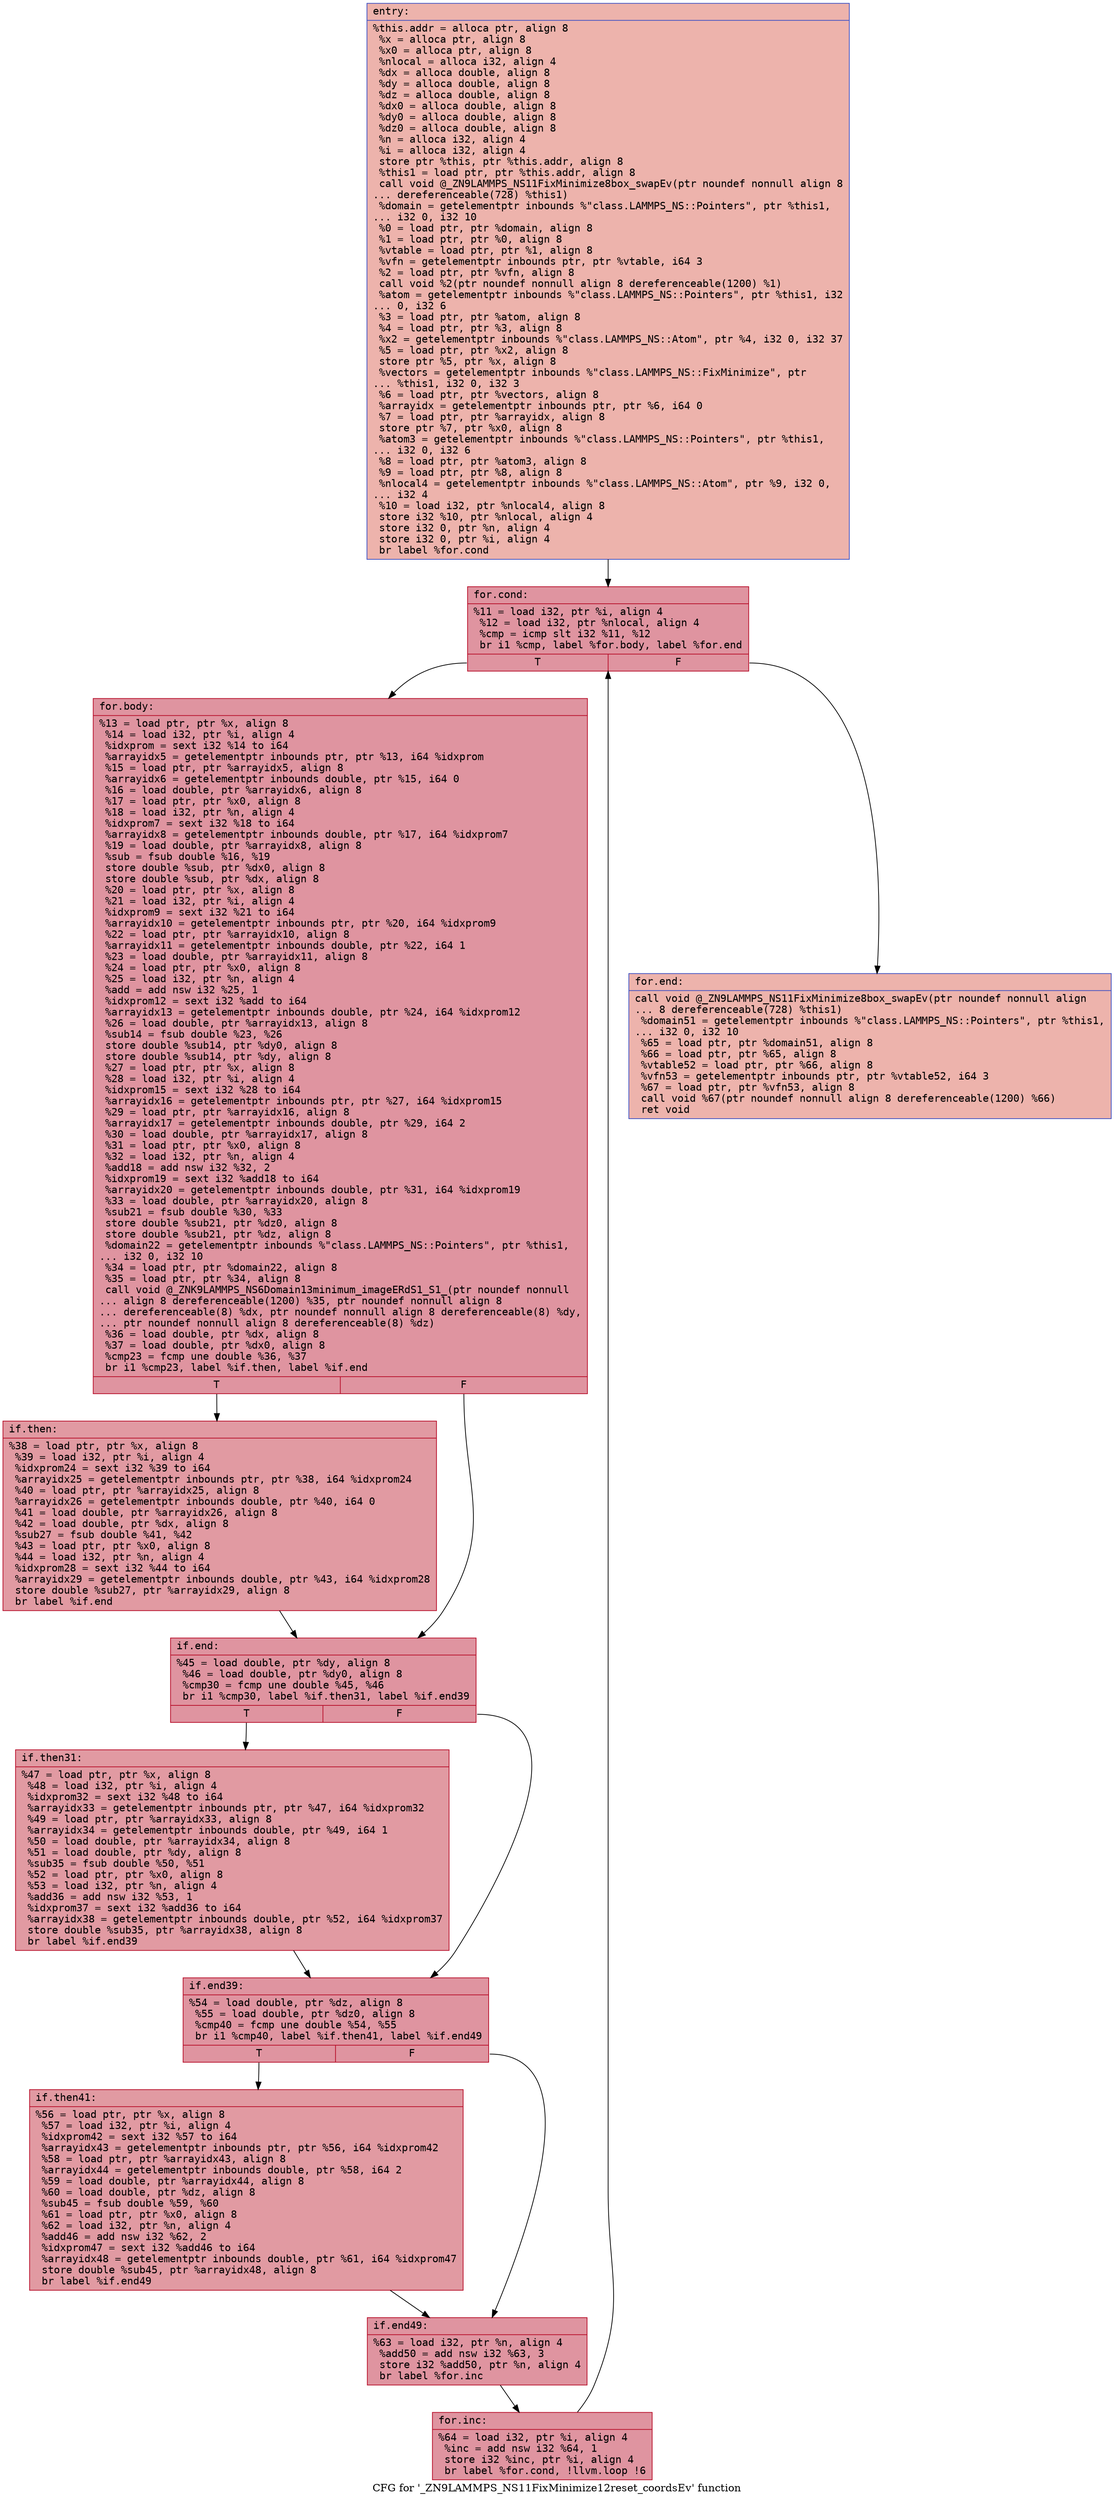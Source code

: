 digraph "CFG for '_ZN9LAMMPS_NS11FixMinimize12reset_coordsEv' function" {
	label="CFG for '_ZN9LAMMPS_NS11FixMinimize12reset_coordsEv' function";

	Node0x5624a1c25150 [shape=record,color="#3d50c3ff", style=filled, fillcolor="#d6524470" fontname="Courier",label="{entry:\l|  %this.addr = alloca ptr, align 8\l  %x = alloca ptr, align 8\l  %x0 = alloca ptr, align 8\l  %nlocal = alloca i32, align 4\l  %dx = alloca double, align 8\l  %dy = alloca double, align 8\l  %dz = alloca double, align 8\l  %dx0 = alloca double, align 8\l  %dy0 = alloca double, align 8\l  %dz0 = alloca double, align 8\l  %n = alloca i32, align 4\l  %i = alloca i32, align 4\l  store ptr %this, ptr %this.addr, align 8\l  %this1 = load ptr, ptr %this.addr, align 8\l  call void @_ZN9LAMMPS_NS11FixMinimize8box_swapEv(ptr noundef nonnull align 8\l... dereferenceable(728) %this1)\l  %domain = getelementptr inbounds %\"class.LAMMPS_NS::Pointers\", ptr %this1,\l... i32 0, i32 10\l  %0 = load ptr, ptr %domain, align 8\l  %1 = load ptr, ptr %0, align 8\l  %vtable = load ptr, ptr %1, align 8\l  %vfn = getelementptr inbounds ptr, ptr %vtable, i64 3\l  %2 = load ptr, ptr %vfn, align 8\l  call void %2(ptr noundef nonnull align 8 dereferenceable(1200) %1)\l  %atom = getelementptr inbounds %\"class.LAMMPS_NS::Pointers\", ptr %this1, i32\l... 0, i32 6\l  %3 = load ptr, ptr %atom, align 8\l  %4 = load ptr, ptr %3, align 8\l  %x2 = getelementptr inbounds %\"class.LAMMPS_NS::Atom\", ptr %4, i32 0, i32 37\l  %5 = load ptr, ptr %x2, align 8\l  store ptr %5, ptr %x, align 8\l  %vectors = getelementptr inbounds %\"class.LAMMPS_NS::FixMinimize\", ptr\l... %this1, i32 0, i32 3\l  %6 = load ptr, ptr %vectors, align 8\l  %arrayidx = getelementptr inbounds ptr, ptr %6, i64 0\l  %7 = load ptr, ptr %arrayidx, align 8\l  store ptr %7, ptr %x0, align 8\l  %atom3 = getelementptr inbounds %\"class.LAMMPS_NS::Pointers\", ptr %this1,\l... i32 0, i32 6\l  %8 = load ptr, ptr %atom3, align 8\l  %9 = load ptr, ptr %8, align 8\l  %nlocal4 = getelementptr inbounds %\"class.LAMMPS_NS::Atom\", ptr %9, i32 0,\l... i32 4\l  %10 = load i32, ptr %nlocal4, align 8\l  store i32 %10, ptr %nlocal, align 4\l  store i32 0, ptr %n, align 4\l  store i32 0, ptr %i, align 4\l  br label %for.cond\l}"];
	Node0x5624a1c25150 -> Node0x5624a1c26e10[tooltip="entry -> for.cond\nProbability 100.00%" ];
	Node0x5624a1c26e10 [shape=record,color="#b70d28ff", style=filled, fillcolor="#b70d2870" fontname="Courier",label="{for.cond:\l|  %11 = load i32, ptr %i, align 4\l  %12 = load i32, ptr %nlocal, align 4\l  %cmp = icmp slt i32 %11, %12\l  br i1 %cmp, label %for.body, label %for.end\l|{<s0>T|<s1>F}}"];
	Node0x5624a1c26e10:s0 -> Node0x5624a1c272c0[tooltip="for.cond -> for.body\nProbability 96.88%" ];
	Node0x5624a1c26e10:s1 -> Node0x5624a1c27310[tooltip="for.cond -> for.end\nProbability 3.12%" ];
	Node0x5624a1c272c0 [shape=record,color="#b70d28ff", style=filled, fillcolor="#b70d2870" fontname="Courier",label="{for.body:\l|  %13 = load ptr, ptr %x, align 8\l  %14 = load i32, ptr %i, align 4\l  %idxprom = sext i32 %14 to i64\l  %arrayidx5 = getelementptr inbounds ptr, ptr %13, i64 %idxprom\l  %15 = load ptr, ptr %arrayidx5, align 8\l  %arrayidx6 = getelementptr inbounds double, ptr %15, i64 0\l  %16 = load double, ptr %arrayidx6, align 8\l  %17 = load ptr, ptr %x0, align 8\l  %18 = load i32, ptr %n, align 4\l  %idxprom7 = sext i32 %18 to i64\l  %arrayidx8 = getelementptr inbounds double, ptr %17, i64 %idxprom7\l  %19 = load double, ptr %arrayidx8, align 8\l  %sub = fsub double %16, %19\l  store double %sub, ptr %dx0, align 8\l  store double %sub, ptr %dx, align 8\l  %20 = load ptr, ptr %x, align 8\l  %21 = load i32, ptr %i, align 4\l  %idxprom9 = sext i32 %21 to i64\l  %arrayidx10 = getelementptr inbounds ptr, ptr %20, i64 %idxprom9\l  %22 = load ptr, ptr %arrayidx10, align 8\l  %arrayidx11 = getelementptr inbounds double, ptr %22, i64 1\l  %23 = load double, ptr %arrayidx11, align 8\l  %24 = load ptr, ptr %x0, align 8\l  %25 = load i32, ptr %n, align 4\l  %add = add nsw i32 %25, 1\l  %idxprom12 = sext i32 %add to i64\l  %arrayidx13 = getelementptr inbounds double, ptr %24, i64 %idxprom12\l  %26 = load double, ptr %arrayidx13, align 8\l  %sub14 = fsub double %23, %26\l  store double %sub14, ptr %dy0, align 8\l  store double %sub14, ptr %dy, align 8\l  %27 = load ptr, ptr %x, align 8\l  %28 = load i32, ptr %i, align 4\l  %idxprom15 = sext i32 %28 to i64\l  %arrayidx16 = getelementptr inbounds ptr, ptr %27, i64 %idxprom15\l  %29 = load ptr, ptr %arrayidx16, align 8\l  %arrayidx17 = getelementptr inbounds double, ptr %29, i64 2\l  %30 = load double, ptr %arrayidx17, align 8\l  %31 = load ptr, ptr %x0, align 8\l  %32 = load i32, ptr %n, align 4\l  %add18 = add nsw i32 %32, 2\l  %idxprom19 = sext i32 %add18 to i64\l  %arrayidx20 = getelementptr inbounds double, ptr %31, i64 %idxprom19\l  %33 = load double, ptr %arrayidx20, align 8\l  %sub21 = fsub double %30, %33\l  store double %sub21, ptr %dz0, align 8\l  store double %sub21, ptr %dz, align 8\l  %domain22 = getelementptr inbounds %\"class.LAMMPS_NS::Pointers\", ptr %this1,\l... i32 0, i32 10\l  %34 = load ptr, ptr %domain22, align 8\l  %35 = load ptr, ptr %34, align 8\l  call void @_ZNK9LAMMPS_NS6Domain13minimum_imageERdS1_S1_(ptr noundef nonnull\l... align 8 dereferenceable(1200) %35, ptr noundef nonnull align 8\l... dereferenceable(8) %dx, ptr noundef nonnull align 8 dereferenceable(8) %dy,\l... ptr noundef nonnull align 8 dereferenceable(8) %dz)\l  %36 = load double, ptr %dx, align 8\l  %37 = load double, ptr %dx0, align 8\l  %cmp23 = fcmp une double %36, %37\l  br i1 %cmp23, label %if.then, label %if.end\l|{<s0>T|<s1>F}}"];
	Node0x5624a1c272c0:s0 -> Node0x5624a1c29d20[tooltip="for.body -> if.then\nProbability 62.50%" ];
	Node0x5624a1c272c0:s1 -> Node0x5624a1c29dd0[tooltip="for.body -> if.end\nProbability 37.50%" ];
	Node0x5624a1c29d20 [shape=record,color="#b70d28ff", style=filled, fillcolor="#bb1b2c70" fontname="Courier",label="{if.then:\l|  %38 = load ptr, ptr %x, align 8\l  %39 = load i32, ptr %i, align 4\l  %idxprom24 = sext i32 %39 to i64\l  %arrayidx25 = getelementptr inbounds ptr, ptr %38, i64 %idxprom24\l  %40 = load ptr, ptr %arrayidx25, align 8\l  %arrayidx26 = getelementptr inbounds double, ptr %40, i64 0\l  %41 = load double, ptr %arrayidx26, align 8\l  %42 = load double, ptr %dx, align 8\l  %sub27 = fsub double %41, %42\l  %43 = load ptr, ptr %x0, align 8\l  %44 = load i32, ptr %n, align 4\l  %idxprom28 = sext i32 %44 to i64\l  %arrayidx29 = getelementptr inbounds double, ptr %43, i64 %idxprom28\l  store double %sub27, ptr %arrayidx29, align 8\l  br label %if.end\l}"];
	Node0x5624a1c29d20 -> Node0x5624a1c29dd0[tooltip="if.then -> if.end\nProbability 100.00%" ];
	Node0x5624a1c29dd0 [shape=record,color="#b70d28ff", style=filled, fillcolor="#b70d2870" fontname="Courier",label="{if.end:\l|  %45 = load double, ptr %dy, align 8\l  %46 = load double, ptr %dy0, align 8\l  %cmp30 = fcmp une double %45, %46\l  br i1 %cmp30, label %if.then31, label %if.end39\l|{<s0>T|<s1>F}}"];
	Node0x5624a1c29dd0:s0 -> Node0x5624a1c2a9c0[tooltip="if.end -> if.then31\nProbability 62.50%" ];
	Node0x5624a1c29dd0:s1 -> Node0x5624a1c2aa40[tooltip="if.end -> if.end39\nProbability 37.50%" ];
	Node0x5624a1c2a9c0 [shape=record,color="#b70d28ff", style=filled, fillcolor="#bb1b2c70" fontname="Courier",label="{if.then31:\l|  %47 = load ptr, ptr %x, align 8\l  %48 = load i32, ptr %i, align 4\l  %idxprom32 = sext i32 %48 to i64\l  %arrayidx33 = getelementptr inbounds ptr, ptr %47, i64 %idxprom32\l  %49 = load ptr, ptr %arrayidx33, align 8\l  %arrayidx34 = getelementptr inbounds double, ptr %49, i64 1\l  %50 = load double, ptr %arrayidx34, align 8\l  %51 = load double, ptr %dy, align 8\l  %sub35 = fsub double %50, %51\l  %52 = load ptr, ptr %x0, align 8\l  %53 = load i32, ptr %n, align 4\l  %add36 = add nsw i32 %53, 1\l  %idxprom37 = sext i32 %add36 to i64\l  %arrayidx38 = getelementptr inbounds double, ptr %52, i64 %idxprom37\l  store double %sub35, ptr %arrayidx38, align 8\l  br label %if.end39\l}"];
	Node0x5624a1c2a9c0 -> Node0x5624a1c2aa40[tooltip="if.then31 -> if.end39\nProbability 100.00%" ];
	Node0x5624a1c2aa40 [shape=record,color="#b70d28ff", style=filled, fillcolor="#b70d2870" fontname="Courier",label="{if.end39:\l|  %54 = load double, ptr %dz, align 8\l  %55 = load double, ptr %dz0, align 8\l  %cmp40 = fcmp une double %54, %55\l  br i1 %cmp40, label %if.then41, label %if.end49\l|{<s0>T|<s1>F}}"];
	Node0x5624a1c2aa40:s0 -> Node0x5624a1c2bed0[tooltip="if.end39 -> if.then41\nProbability 62.50%" ];
	Node0x5624a1c2aa40:s1 -> Node0x5624a1c2bf50[tooltip="if.end39 -> if.end49\nProbability 37.50%" ];
	Node0x5624a1c2bed0 [shape=record,color="#b70d28ff", style=filled, fillcolor="#bb1b2c70" fontname="Courier",label="{if.then41:\l|  %56 = load ptr, ptr %x, align 8\l  %57 = load i32, ptr %i, align 4\l  %idxprom42 = sext i32 %57 to i64\l  %arrayidx43 = getelementptr inbounds ptr, ptr %56, i64 %idxprom42\l  %58 = load ptr, ptr %arrayidx43, align 8\l  %arrayidx44 = getelementptr inbounds double, ptr %58, i64 2\l  %59 = load double, ptr %arrayidx44, align 8\l  %60 = load double, ptr %dz, align 8\l  %sub45 = fsub double %59, %60\l  %61 = load ptr, ptr %x0, align 8\l  %62 = load i32, ptr %n, align 4\l  %add46 = add nsw i32 %62, 2\l  %idxprom47 = sext i32 %add46 to i64\l  %arrayidx48 = getelementptr inbounds double, ptr %61, i64 %idxprom47\l  store double %sub45, ptr %arrayidx48, align 8\l  br label %if.end49\l}"];
	Node0x5624a1c2bed0 -> Node0x5624a1c2bf50[tooltip="if.then41 -> if.end49\nProbability 100.00%" ];
	Node0x5624a1c2bf50 [shape=record,color="#b70d28ff", style=filled, fillcolor="#b70d2870" fontname="Courier",label="{if.end49:\l|  %63 = load i32, ptr %n, align 4\l  %add50 = add nsw i32 %63, 3\l  store i32 %add50, ptr %n, align 4\l  br label %for.inc\l}"];
	Node0x5624a1c2bf50 -> Node0x5624a1c2cbf0[tooltip="if.end49 -> for.inc\nProbability 100.00%" ];
	Node0x5624a1c2cbf0 [shape=record,color="#b70d28ff", style=filled, fillcolor="#b70d2870" fontname="Courier",label="{for.inc:\l|  %64 = load i32, ptr %i, align 4\l  %inc = add nsw i32 %64, 1\l  store i32 %inc, ptr %i, align 4\l  br label %for.cond, !llvm.loop !6\l}"];
	Node0x5624a1c2cbf0 -> Node0x5624a1c26e10[tooltip="for.inc -> for.cond\nProbability 100.00%" ];
	Node0x5624a1c27310 [shape=record,color="#3d50c3ff", style=filled, fillcolor="#d6524470" fontname="Courier",label="{for.end:\l|  call void @_ZN9LAMMPS_NS11FixMinimize8box_swapEv(ptr noundef nonnull align\l... 8 dereferenceable(728) %this1)\l  %domain51 = getelementptr inbounds %\"class.LAMMPS_NS::Pointers\", ptr %this1,\l... i32 0, i32 10\l  %65 = load ptr, ptr %domain51, align 8\l  %66 = load ptr, ptr %65, align 8\l  %vtable52 = load ptr, ptr %66, align 8\l  %vfn53 = getelementptr inbounds ptr, ptr %vtable52, i64 3\l  %67 = load ptr, ptr %vfn53, align 8\l  call void %67(ptr noundef nonnull align 8 dereferenceable(1200) %66)\l  ret void\l}"];
}
